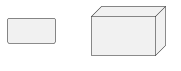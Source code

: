 {
  "sha1": "pw04lzjpemmfn4a7b0b5y3smqlvy1v2",
  "insertion": {
    "when": "2024-06-04T17:28:41.782Z",
    "url": "https://forum.plantuml.net/13622/style-allow-fontcolor-transparent-or-%2300000000-on-svg",
    "user": "plantuml@gmail.com"
  }
}
@startuml
<style>
card {
    FontColor transparent
}
node {
    FontColor #00000000
}
</style>
card card
node node
@enduml

